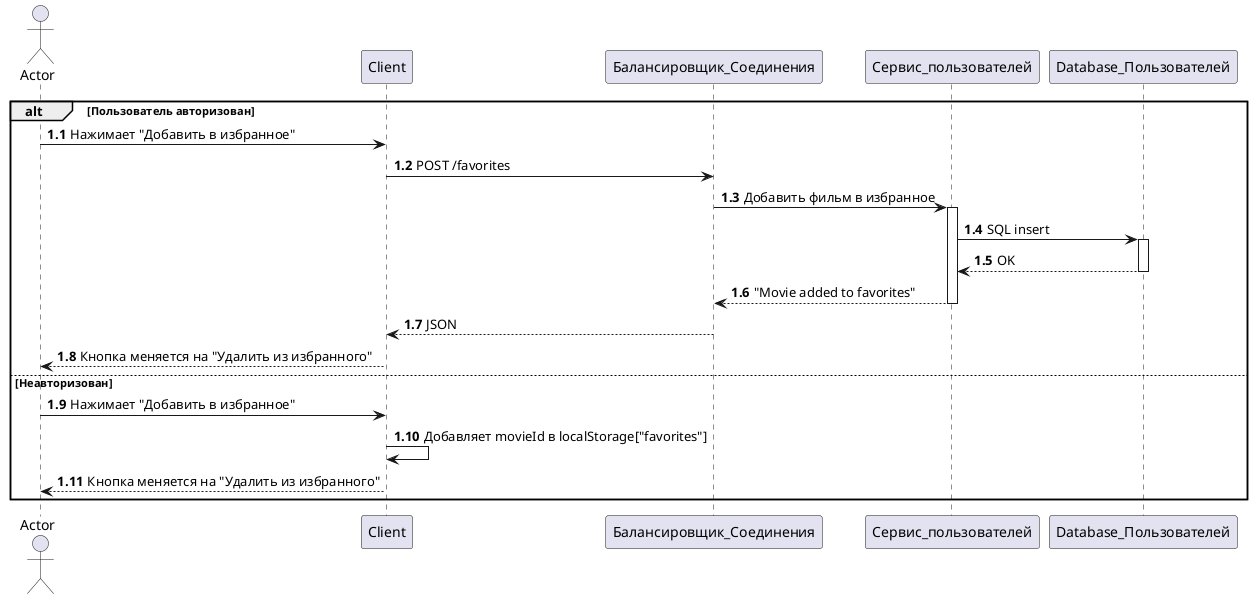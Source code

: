 /'Добавление фильма в избранное'/
@startuml
skinparam backgroundColor #FFFFFF
actor       Actor as A
participant Client as C
participant Балансировщик_Соединения as B
participant Сервис_пользователей as S
participant Database_Пользователей as D

autonumber 1.1
alt Пользователь авторизован
    A -> C : Нажимает "Добавить в избранное"
    C -> B : POST /favorites
    B -> S : Добавить фильм в избранное
    activate S
    S -> D : SQL insert
    activate D
    D --> S : OK
    deactivate D
    S --> B : "Movie added to favorites"
    deactivate S
    B --> C : JSON
    C --> A : Кнопка меняется на "Удалить из избранного"

else Неавторизован
    A -> C : Нажимает "Добавить в избранное"
    C -> C : Добавляет movieId в localStorage["favorites"]
    C --> A : Кнопка меняется на "Удалить из избранного"
end


@enduml
